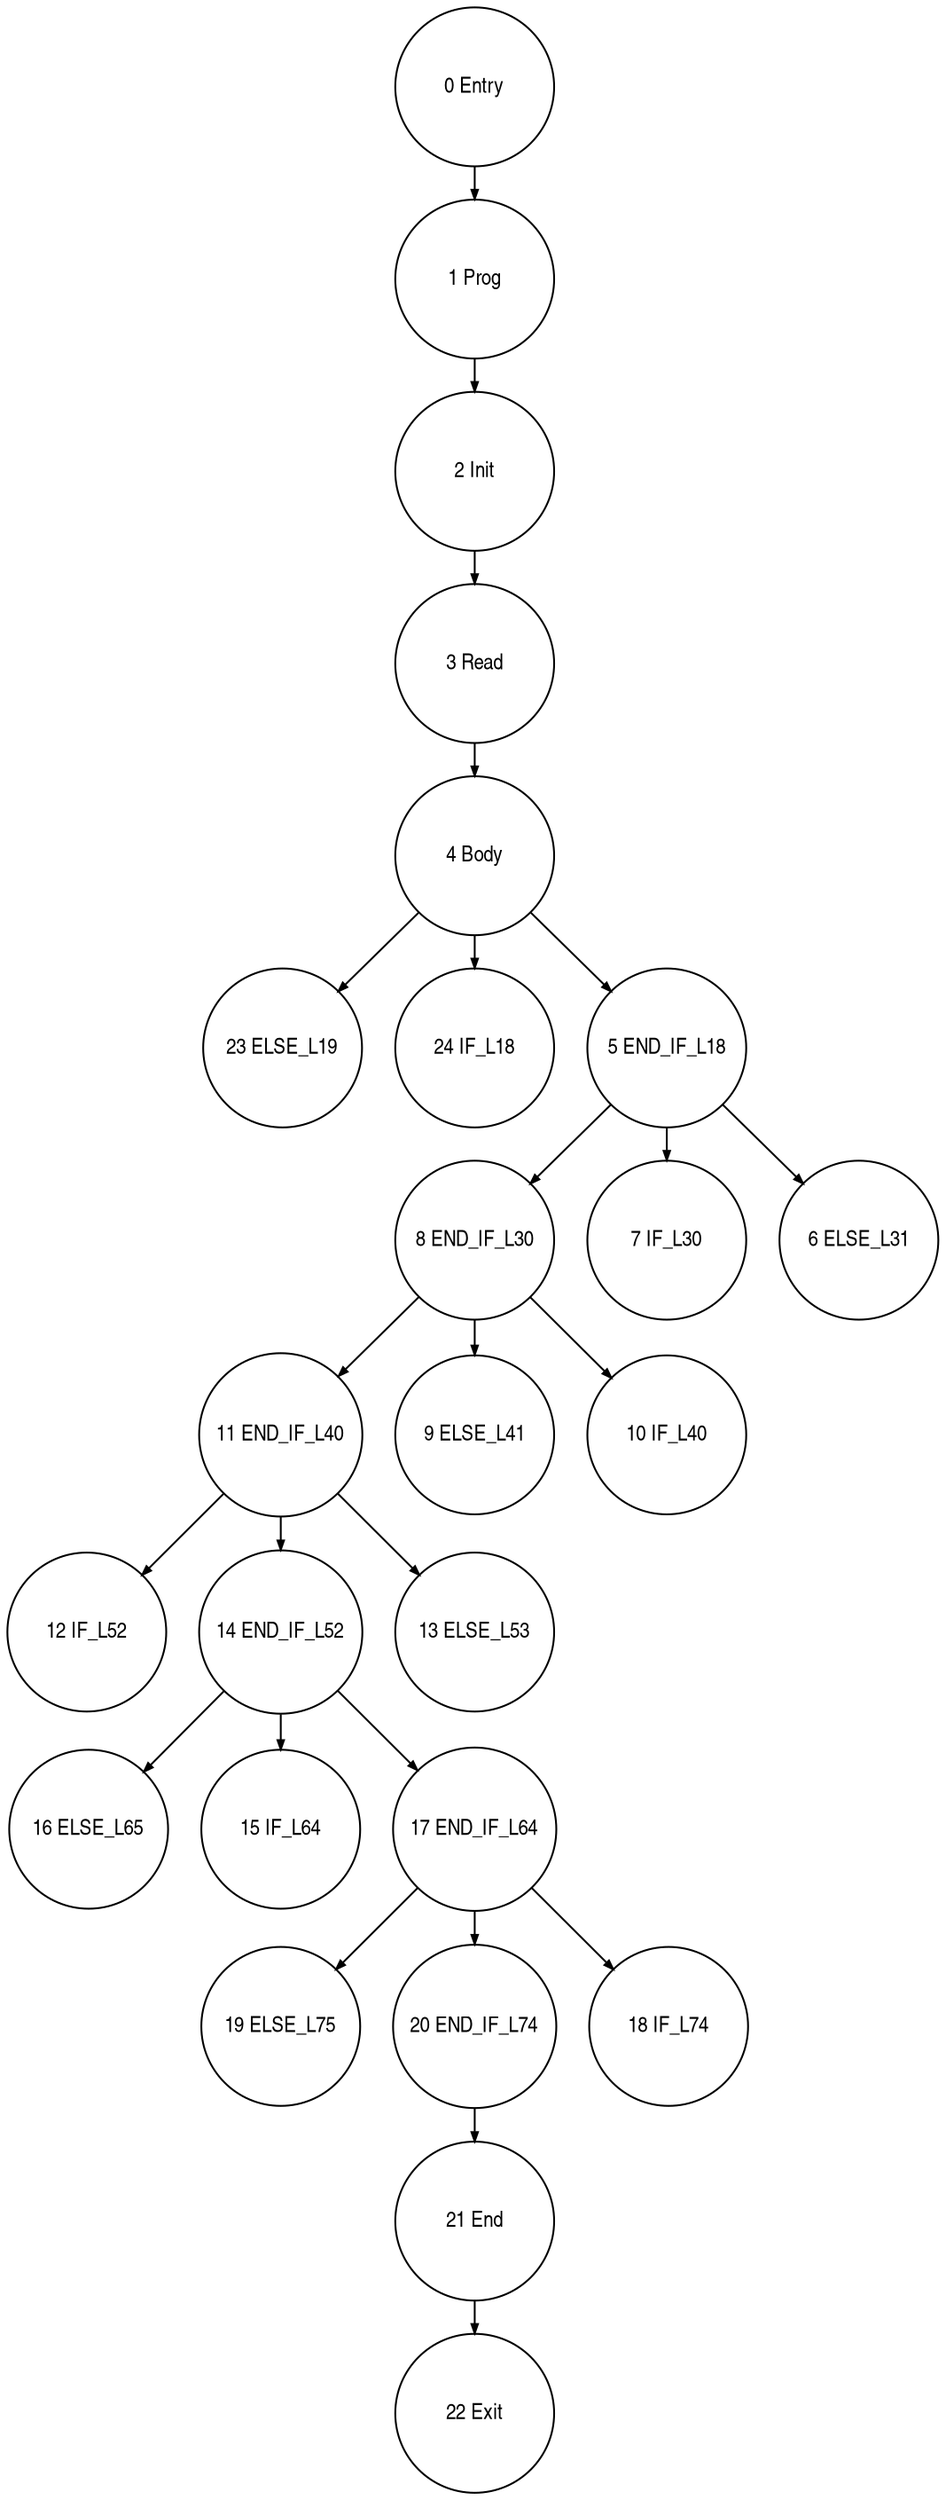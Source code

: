 digraph G {
  ranksep=.25;
  edge [arrowsize=.5]
  node [shape=circle, fontname="ArialNarrow",
        fontsize=12,  height=1.2];
  "11 END_IF_L40"; "8 END_IF_L30"; "9 ELSE_L41"; "21 End"; "19 ELSE_L75"; "1 Prog"; "7 IF_L30"; "23 ELSE_L19"; "24 IF_L18"; "12 IF_L52"; "14 END_IF_L52"; "16 ELSE_L65"; "20 END_IF_L74"; "18 IF_L74"; "0 Entry"; "2 Init"; "4 Body"; "3 Read"; "22 Exit"; "15 IF_L64"; "17 END_IF_L64"; "10 IF_L40"; "13 ELSE_L53"; "5 END_IF_L18"; "6 ELSE_L31"; 
  "3 Read" -> "4 Body";
  "17 END_IF_L64" -> "18 IF_L74";
  "17 END_IF_L64" -> "19 ELSE_L75";
  "17 END_IF_L64" -> "20 END_IF_L74";
  "0 Entry" -> "1 Prog";
  "2 Init" -> "3 Read";
  "11 END_IF_L40" -> "12 IF_L52";
  "11 END_IF_L40" -> "13 ELSE_L53";
  "11 END_IF_L40" -> "14 END_IF_L52";
  "1 Prog" -> "2 Init";
  "4 Body" -> "5 END_IF_L18";
  "4 Body" -> "23 ELSE_L19";
  "4 Body" -> "24 IF_L18";
  "5 END_IF_L18" -> "6 ELSE_L31";
  "5 END_IF_L18" -> "7 IF_L30";
  "5 END_IF_L18" -> "8 END_IF_L30";
  "20 END_IF_L74" -> "21 End";
  "8 END_IF_L30" -> "9 ELSE_L41";
  "8 END_IF_L30" -> "10 IF_L40";
  "8 END_IF_L30" -> "11 END_IF_L40";
  "14 END_IF_L52" -> "15 IF_L64";
  "14 END_IF_L52" -> "16 ELSE_L65";
  "14 END_IF_L52" -> "17 END_IF_L64";
  "21 End" -> "22 Exit";
}

